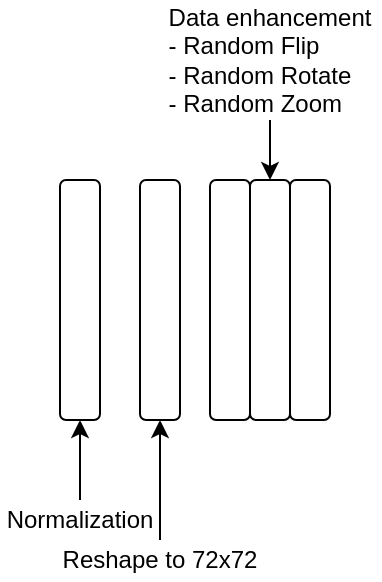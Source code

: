 <mxfile version="22.0.8" type="github">
  <diagram name="Page-1" id="TVcNw2cXa96mg9cXmelL">
    <mxGraphModel dx="954" dy="484" grid="1" gridSize="10" guides="1" tooltips="1" connect="1" arrows="1" fold="1" page="1" pageScale="1" pageWidth="850" pageHeight="1100" math="0" shadow="0">
      <root>
        <mxCell id="0" />
        <mxCell id="1" parent="0" />
        <mxCell id="G3R4MpoaQxRnn6ERGGIx-1" value="" style="rounded=1;whiteSpace=wrap;html=1;" parent="1" vertex="1">
          <mxGeometry x="170" y="160" width="20" height="120" as="geometry" />
        </mxCell>
        <mxCell id="FUH4f3lmkXy6I0F01qCV-3" value="" style="endArrow=classic;html=1;rounded=0;entryX=0.5;entryY=1;entryDx=0;entryDy=0;exitX=0.5;exitY=0;exitDx=0;exitDy=0;" edge="1" parent="1" source="FUH4f3lmkXy6I0F01qCV-15" target="G3R4MpoaQxRnn6ERGGIx-1">
          <mxGeometry width="50" height="50" relative="1" as="geometry">
            <mxPoint x="180" y="320" as="sourcePoint" />
            <mxPoint x="450" y="230" as="targetPoint" />
          </mxGeometry>
        </mxCell>
        <mxCell id="FUH4f3lmkXy6I0F01qCV-6" value="" style="rounded=1;whiteSpace=wrap;html=1;" vertex="1" parent="1">
          <mxGeometry x="210" y="160" width="20" height="120" as="geometry" />
        </mxCell>
        <mxCell id="FUH4f3lmkXy6I0F01qCV-10" value="" style="endArrow=classic;html=1;rounded=0;exitX=0.5;exitY=0;exitDx=0;exitDy=0;" edge="1" parent="1" source="FUH4f3lmkXy6I0F01qCV-14">
          <mxGeometry width="50" height="50" relative="1" as="geometry">
            <mxPoint x="220" y="350" as="sourcePoint" />
            <mxPoint x="220" y="280" as="targetPoint" />
          </mxGeometry>
        </mxCell>
        <mxCell id="FUH4f3lmkXy6I0F01qCV-14" value="Reshape to 72x72" style="rounded=0;whiteSpace=wrap;html=1;fillColor=none;strokeColor=none;" vertex="1" parent="1">
          <mxGeometry x="165" y="340" width="110" height="20" as="geometry" />
        </mxCell>
        <mxCell id="FUH4f3lmkXy6I0F01qCV-15" value="Normalization" style="rounded=0;whiteSpace=wrap;html=1;strokeColor=none;fillColor=none;" vertex="1" parent="1">
          <mxGeometry x="140" y="320" width="80" height="20" as="geometry" />
        </mxCell>
        <mxCell id="FUH4f3lmkXy6I0F01qCV-16" value="" style="rounded=1;whiteSpace=wrap;html=1;" vertex="1" parent="1">
          <mxGeometry x="245" y="160" width="20" height="120" as="geometry" />
        </mxCell>
        <mxCell id="FUH4f3lmkXy6I0F01qCV-17" value="" style="rounded=1;whiteSpace=wrap;html=1;" vertex="1" parent="1">
          <mxGeometry x="265" y="160" width="20" height="120" as="geometry" />
        </mxCell>
        <mxCell id="FUH4f3lmkXy6I0F01qCV-18" value="" style="rounded=1;whiteSpace=wrap;html=1;" vertex="1" parent="1">
          <mxGeometry x="285" y="160" width="20" height="120" as="geometry" />
        </mxCell>
        <mxCell id="FUH4f3lmkXy6I0F01qCV-19" value="" style="endArrow=classic;html=1;rounded=0;entryX=0.5;entryY=0;entryDx=0;entryDy=0;exitX=0.5;exitY=1;exitDx=0;exitDy=0;" edge="1" parent="1" source="FUH4f3lmkXy6I0F01qCV-20" target="FUH4f3lmkXy6I0F01qCV-17">
          <mxGeometry width="50" height="50" relative="1" as="geometry">
            <mxPoint x="275" y="380" as="sourcePoint" />
            <mxPoint x="220" y="290" as="targetPoint" />
          </mxGeometry>
        </mxCell>
        <mxCell id="FUH4f3lmkXy6I0F01qCV-20" value="&lt;div style=&quot;text-align: left;&quot;&gt;&lt;span style=&quot;background-color: initial;&quot;&gt;Data enhancement&lt;/span&gt;&lt;/div&gt;&lt;div style=&quot;text-align: left;&quot;&gt;&lt;span style=&quot;background-color: initial;&quot;&gt;- Random Flip&lt;/span&gt;&lt;/div&gt;&lt;div style=&quot;text-align: left;&quot;&gt;&lt;span style=&quot;background-color: initial;&quot;&gt;- Random Rotate&lt;/span&gt;&lt;/div&gt;&lt;div style=&quot;text-align: left;&quot;&gt;&lt;span style=&quot;background-color: initial;&quot;&gt;- Random Zoom&lt;/span&gt;&lt;/div&gt;" style="rounded=0;whiteSpace=wrap;html=1;fillColor=none;strokeColor=none;" vertex="1" parent="1">
          <mxGeometry x="220" y="70" width="110" height="60" as="geometry" />
        </mxCell>
      </root>
    </mxGraphModel>
  </diagram>
</mxfile>
